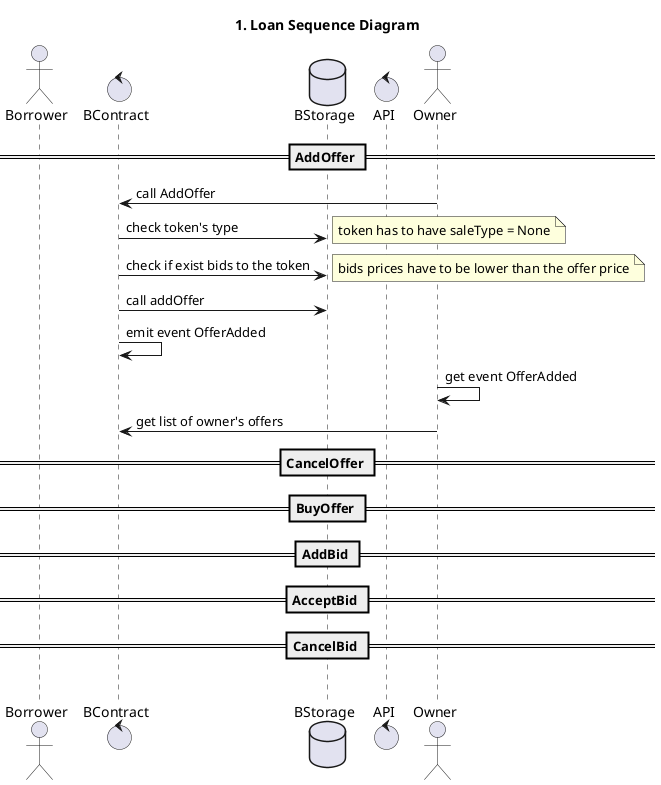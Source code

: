 @startuml

title 1. Loan Sequence Diagram

actor Borrower
control BContract
database BStorage
control API
actor Owner

== AddOffer ==

Owner -> BContract: call AddOffer
BContract -> BStorage: check token's type
note right : token has to have saleType = None
BContract -> BStorage: check if exist bids to the token
note right : bids prices have to be lower than the offer price
BContract -> BStorage: call addOffer
BContract -> BContract: emit event OfferAdded
Owner -> Owner: get event OfferAdded
Owner -> BContract: get list of owner's offers

== CancelOffer ==

== BuyOffer ==

== AddBid ==

== AcceptBid ==

== CancelBid ==

|||
@enduml
